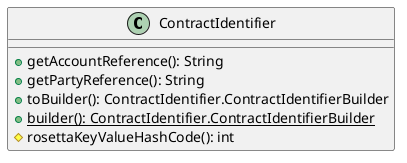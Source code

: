 @startuml

    class ContractIdentifier [[ContractIdentifier.html]] {
        +getAccountReference(): String
        +getPartyReference(): String
        +toBuilder(): ContractIdentifier.ContractIdentifierBuilder
        {static} +builder(): ContractIdentifier.ContractIdentifierBuilder
        #rosettaKeyValueHashCode(): int
    }

@enduml
